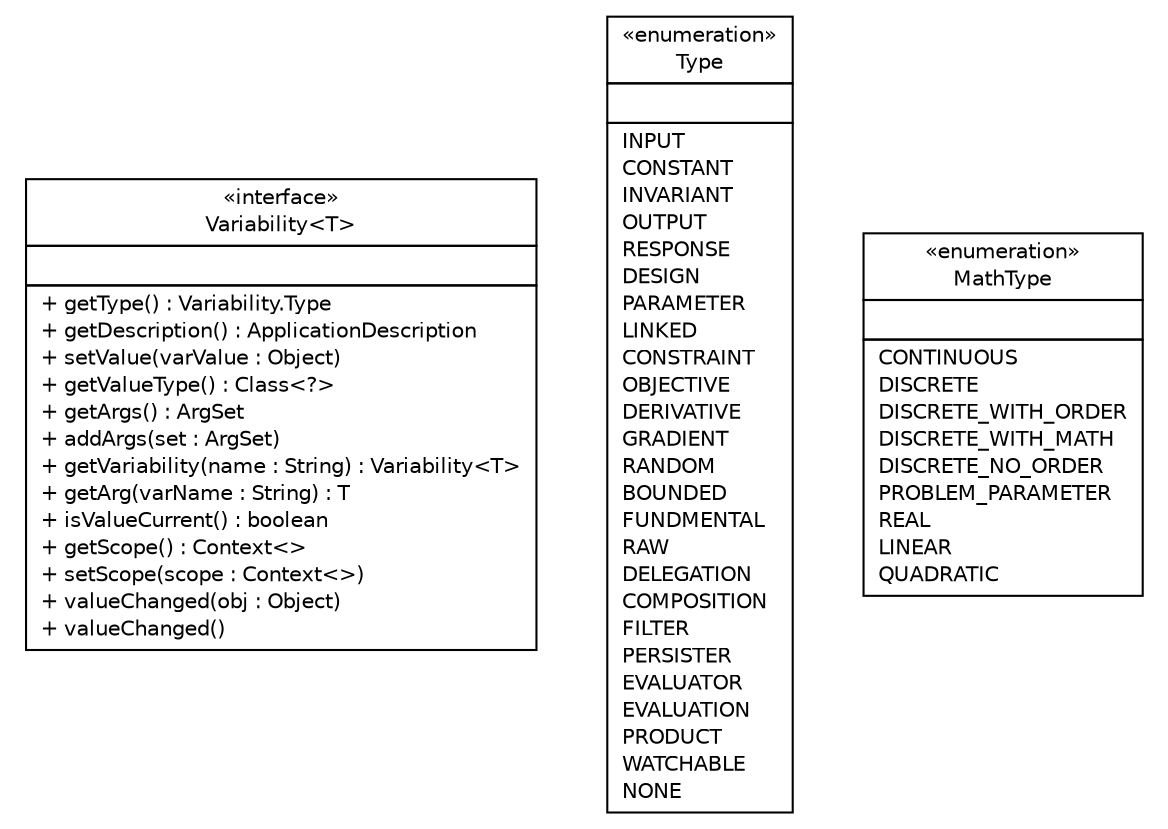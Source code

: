 #!/usr/local/bin/dot
#
# Class diagram 
# Generated by UMLGraph version R5_6 (http://www.umlgraph.org/)
#

digraph G {
	edge [fontname="Helvetica",fontsize=10,labelfontname="Helvetica",labelfontsize=10];
	node [fontname="Helvetica",fontsize=10,shape=plaintext];
	nodesep=0.25;
	ranksep=0.5;
	// sorcer.core.context.model.Variability<T>
	c13816 [label=<<table title="sorcer.core.context.model.Variability" border="0" cellborder="1" cellspacing="0" cellpadding="2" port="p" href="./Variability.html">
		<tr><td><table border="0" cellspacing="0" cellpadding="1">
<tr><td align="center" balign="center"> &#171;interface&#187; </td></tr>
<tr><td align="center" balign="center"> Variability&lt;T&gt; </td></tr>
		</table></td></tr>
		<tr><td><table border="0" cellspacing="0" cellpadding="1">
<tr><td align="left" balign="left">  </td></tr>
		</table></td></tr>
		<tr><td><table border="0" cellspacing="0" cellpadding="1">
<tr><td align="left" balign="left"> + getType() : Variability.Type </td></tr>
<tr><td align="left" balign="left"> + getDescription() : ApplicationDescription </td></tr>
<tr><td align="left" balign="left"> + setValue(varValue : Object) </td></tr>
<tr><td align="left" balign="left"> + getValueType() : Class&lt;?&gt; </td></tr>
<tr><td align="left" balign="left"> + getArgs() : ArgSet </td></tr>
<tr><td align="left" balign="left"> + addArgs(set : ArgSet) </td></tr>
<tr><td align="left" balign="left"> + getVariability(name : String) : Variability&lt;T&gt; </td></tr>
<tr><td align="left" balign="left"> + getArg(varName : String) : T </td></tr>
<tr><td align="left" balign="left"> + isValueCurrent() : boolean </td></tr>
<tr><td align="left" balign="left"> + getScope() : Context&lt;&gt; </td></tr>
<tr><td align="left" balign="left"> + setScope(scope : Context&lt;&gt;) </td></tr>
<tr><td align="left" balign="left"> + valueChanged(obj : Object) </td></tr>
<tr><td align="left" balign="left"> + valueChanged() </td></tr>
		</table></td></tr>
		</table>>, URL="./Variability.html", fontname="Helvetica", fontcolor="black", fontsize=10.0];
	// sorcer.core.context.model.Variability.Type
	c13817 [label=<<table title="sorcer.core.context.model.Variability.Type" border="0" cellborder="1" cellspacing="0" cellpadding="2" port="p" href="./Variability.Type.html">
		<tr><td><table border="0" cellspacing="0" cellpadding="1">
<tr><td align="center" balign="center"> &#171;enumeration&#187; </td></tr>
<tr><td align="center" balign="center"> Type </td></tr>
		</table></td></tr>
		<tr><td><table border="0" cellspacing="0" cellpadding="1">
<tr><td align="left" balign="left">  </td></tr>
		</table></td></tr>
		<tr><td><table border="0" cellspacing="0" cellpadding="1">
<tr><td align="left" balign="left"> INPUT </td></tr>
<tr><td align="left" balign="left"> CONSTANT </td></tr>
<tr><td align="left" balign="left"> INVARIANT </td></tr>
<tr><td align="left" balign="left"> OUTPUT </td></tr>
<tr><td align="left" balign="left"> RESPONSE </td></tr>
<tr><td align="left" balign="left"> DESIGN </td></tr>
<tr><td align="left" balign="left"> PARAMETER </td></tr>
<tr><td align="left" balign="left"> LINKED </td></tr>
<tr><td align="left" balign="left"> CONSTRAINT </td></tr>
<tr><td align="left" balign="left"> OBJECTIVE </td></tr>
<tr><td align="left" balign="left"> DERIVATIVE </td></tr>
<tr><td align="left" balign="left"> GRADIENT </td></tr>
<tr><td align="left" balign="left"> RANDOM </td></tr>
<tr><td align="left" balign="left"> BOUNDED </td></tr>
<tr><td align="left" balign="left"> FUNDMENTAL </td></tr>
<tr><td align="left" balign="left"> RAW </td></tr>
<tr><td align="left" balign="left"> DELEGATION </td></tr>
<tr><td align="left" balign="left"> COMPOSITION </td></tr>
<tr><td align="left" balign="left"> FILTER </td></tr>
<tr><td align="left" balign="left"> PERSISTER </td></tr>
<tr><td align="left" balign="left"> EVALUATOR </td></tr>
<tr><td align="left" balign="left"> EVALUATION </td></tr>
<tr><td align="left" balign="left"> PRODUCT </td></tr>
<tr><td align="left" balign="left"> WATCHABLE </td></tr>
<tr><td align="left" balign="left"> NONE </td></tr>
		</table></td></tr>
		</table>>, URL="./Variability.Type.html", fontname="Helvetica", fontcolor="black", fontsize=10.0];
	// sorcer.core.context.model.Variability.MathType
	c13818 [label=<<table title="sorcer.core.context.model.Variability.MathType" border="0" cellborder="1" cellspacing="0" cellpadding="2" port="p" href="./Variability.MathType.html">
		<tr><td><table border="0" cellspacing="0" cellpadding="1">
<tr><td align="center" balign="center"> &#171;enumeration&#187; </td></tr>
<tr><td align="center" balign="center"> MathType </td></tr>
		</table></td></tr>
		<tr><td><table border="0" cellspacing="0" cellpadding="1">
<tr><td align="left" balign="left">  </td></tr>
		</table></td></tr>
		<tr><td><table border="0" cellspacing="0" cellpadding="1">
<tr><td align="left" balign="left"> CONTINUOUS </td></tr>
<tr><td align="left" balign="left"> DISCRETE </td></tr>
<tr><td align="left" balign="left"> DISCRETE_WITH_ORDER </td></tr>
<tr><td align="left" balign="left"> DISCRETE_WITH_MATH </td></tr>
<tr><td align="left" balign="left"> DISCRETE_NO_ORDER </td></tr>
<tr><td align="left" balign="left"> PROBLEM_PARAMETER </td></tr>
<tr><td align="left" balign="left"> REAL </td></tr>
<tr><td align="left" balign="left"> LINEAR </td></tr>
<tr><td align="left" balign="left"> QUADRATIC </td></tr>
		</table></td></tr>
		</table>>, URL="./Variability.MathType.html", fontname="Helvetica", fontcolor="black", fontsize=10.0];
}


